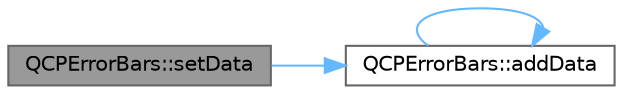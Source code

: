 digraph "QCPErrorBars::setData"
{
 // LATEX_PDF_SIZE
  bgcolor="transparent";
  edge [fontname=Helvetica,fontsize=10,labelfontname=Helvetica,labelfontsize=10];
  node [fontname=Helvetica,fontsize=10,shape=box,height=0.2,width=0.4];
  rankdir="LR";
  Node1 [label="QCPErrorBars::setData",height=0.2,width=0.4,color="gray40", fillcolor="grey60", style="filled", fontcolor="black",tooltip=" "];
  Node1 -> Node2 [color="steelblue1",style="solid"];
  Node2 [label="QCPErrorBars::addData",height=0.2,width=0.4,color="grey40", fillcolor="white", style="filled",URL="$class_q_c_p_error_bars.html#aae296ad9817b3fa418db284af81cecf8",tooltip=" "];
  Node2 -> Node2 [color="steelblue1",style="solid"];
}
